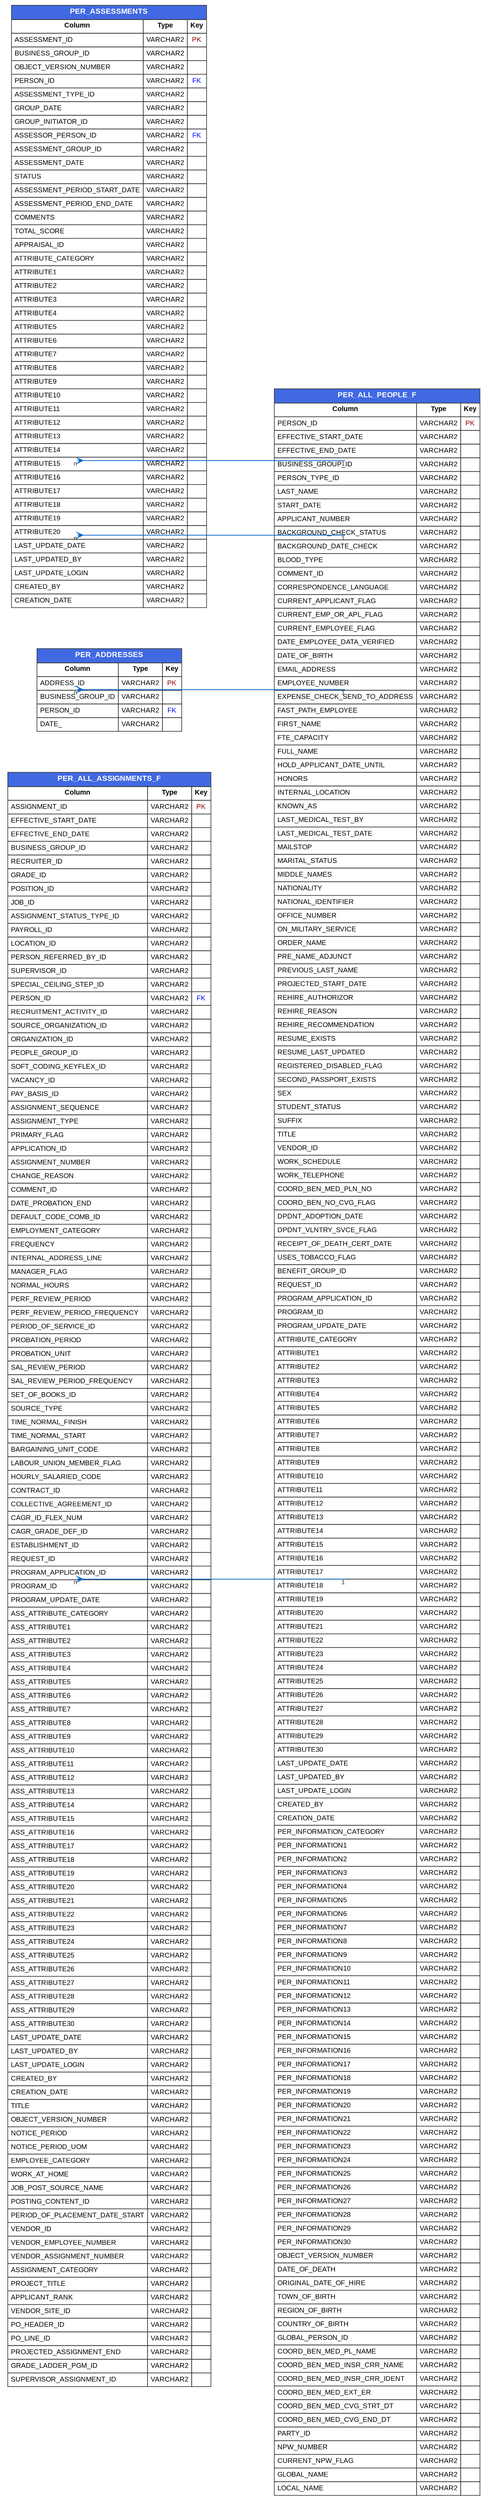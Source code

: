 digraph "Oracle HR Entity Relationship Diagram" {
  graph [rankdir=LR, splines=ortho, nodesep=0.8, ranksep=1.2, fontname="Arial", fontsize=12, bgcolor="#FFFFFF"];
  node [shape=plaintext, fontname="Arial", fontsize=11];
  edge [fontname="Arial", fontsize=10, dir="both", arrowsize=0.9];

  "PER_ASSESSMENTS" [label=<
    <table border="0" cellborder="1" cellspacing="0" cellpadding="4">
      <tr><td colspan="3" bgcolor="#4169E1" align="center"><font color="white" point-size="12"><b>PER_ASSESSMENTS</b></font></td></tr>
      <tr bgcolor="#D3D3D3"><td align="center"><b>Column</b></td><td align="center"><b>Type</b></td><td align="center"><b>Key</b></td></tr>
      <tr bgcolor="#FFE6E6"><td port="ASSESSMENT_ID" align="left">ASSESSMENT_ID</td><td align="left">VARCHAR2</td><td align="center"><font color="darkred">PK</font></td></tr>
      <tr><td port="BUSINESS_GROUP_ID" align="left">BUSINESS_GROUP_ID</td><td align="left">VARCHAR2</td><td align="center"></td></tr>
      <tr><td port="OBJECT_VERSION_NUMBER" align="left">OBJECT_VERSION_NUMBER</td><td align="left">VARCHAR2</td><td align="center"></td></tr>
      <tr bgcolor="#E6F0FF"><td port="PERSON_ID" align="left">PERSON_ID</td><td align="left">VARCHAR2</td><td align="center"><font color="blue">FK</font></td></tr>
      <tr><td port="ASSESSMENT_TYPE_ID" align="left">ASSESSMENT_TYPE_ID</td><td align="left">VARCHAR2</td><td align="center"></td></tr>
      <tr><td port="GROUP_DATE" align="left">GROUP_DATE</td><td align="left">VARCHAR2</td><td align="center"></td></tr>
      <tr><td port="GROUP_INITIATOR_ID" align="left">GROUP_INITIATOR_ID</td><td align="left">VARCHAR2</td><td align="center"></td></tr>
      <tr bgcolor="#E6F0FF"><td port="ASSESSOR_PERSON_ID" align="left">ASSESSOR_PERSON_ID</td><td align="left">VARCHAR2</td><td align="center"><font color="blue">FK</font></td></tr>
      <tr><td port="ASSESSMENT_GROUP_ID" align="left">ASSESSMENT_GROUP_ID</td><td align="left">VARCHAR2</td><td align="center"></td></tr>
      <tr><td port="ASSESSMENT_DATE" align="left">ASSESSMENT_DATE</td><td align="left">VARCHAR2</td><td align="center"></td></tr>
      <tr><td port="STATUS" align="left">STATUS</td><td align="left">VARCHAR2</td><td align="center"></td></tr>
      <tr><td port="ASSESSMENT_PERIOD_START_DATE" align="left">ASSESSMENT_PERIOD_START_DATE</td><td align="left">VARCHAR2</td><td align="center"></td></tr>
      <tr><td port="ASSESSMENT_PERIOD_END_DATE" align="left">ASSESSMENT_PERIOD_END_DATE</td><td align="left">VARCHAR2</td><td align="center"></td></tr>
      <tr><td port="COMMENTS" align="left">COMMENTS</td><td align="left">VARCHAR2</td><td align="center"></td></tr>
      <tr><td port="TOTAL_SCORE" align="left">TOTAL_SCORE</td><td align="left">VARCHAR2</td><td align="center"></td></tr>
      <tr><td port="APPRAISAL_ID" align="left">APPRAISAL_ID</td><td align="left">VARCHAR2</td><td align="center"></td></tr>
      <tr><td port="ATTRIBUTE_CATEGORY" align="left">ATTRIBUTE_CATEGORY</td><td align="left">VARCHAR2</td><td align="center"></td></tr>
      <tr><td port="ATTRIBUTE1" align="left">ATTRIBUTE1</td><td align="left">VARCHAR2</td><td align="center"></td></tr>
      <tr><td port="ATTRIBUTE2" align="left">ATTRIBUTE2</td><td align="left">VARCHAR2</td><td align="center"></td></tr>
      <tr><td port="ATTRIBUTE3" align="left">ATTRIBUTE3</td><td align="left">VARCHAR2</td><td align="center"></td></tr>
      <tr><td port="ATTRIBUTE4" align="left">ATTRIBUTE4</td><td align="left">VARCHAR2</td><td align="center"></td></tr>
      <tr><td port="ATTRIBUTE5" align="left">ATTRIBUTE5</td><td align="left">VARCHAR2</td><td align="center"></td></tr>
      <tr><td port="ATTRIBUTE6" align="left">ATTRIBUTE6</td><td align="left">VARCHAR2</td><td align="center"></td></tr>
      <tr><td port="ATTRIBUTE7" align="left">ATTRIBUTE7</td><td align="left">VARCHAR2</td><td align="center"></td></tr>
      <tr><td port="ATTRIBUTE8" align="left">ATTRIBUTE8</td><td align="left">VARCHAR2</td><td align="center"></td></tr>
      <tr><td port="ATTRIBUTE9" align="left">ATTRIBUTE9</td><td align="left">VARCHAR2</td><td align="center"></td></tr>
      <tr><td port="ATTRIBUTE10" align="left">ATTRIBUTE10</td><td align="left">VARCHAR2</td><td align="center"></td></tr>
      <tr><td port="ATTRIBUTE11" align="left">ATTRIBUTE11</td><td align="left">VARCHAR2</td><td align="center"></td></tr>
      <tr><td port="ATTRIBUTE12" align="left">ATTRIBUTE12</td><td align="left">VARCHAR2</td><td align="center"></td></tr>
      <tr><td port="ATTRIBUTE13" align="left">ATTRIBUTE13</td><td align="left">VARCHAR2</td><td align="center"></td></tr>
      <tr><td port="ATTRIBUTE14" align="left">ATTRIBUTE14</td><td align="left">VARCHAR2</td><td align="center"></td></tr>
      <tr><td port="ATTRIBUTE15" align="left">ATTRIBUTE15</td><td align="left">VARCHAR2</td><td align="center"></td></tr>
      <tr><td port="ATTRIBUTE16" align="left">ATTRIBUTE16</td><td align="left">VARCHAR2</td><td align="center"></td></tr>
      <tr><td port="ATTRIBUTE17" align="left">ATTRIBUTE17</td><td align="left">VARCHAR2</td><td align="center"></td></tr>
      <tr><td port="ATTRIBUTE18" align="left">ATTRIBUTE18</td><td align="left">VARCHAR2</td><td align="center"></td></tr>
      <tr><td port="ATTRIBUTE19" align="left">ATTRIBUTE19</td><td align="left">VARCHAR2</td><td align="center"></td></tr>
      <tr><td port="ATTRIBUTE20" align="left">ATTRIBUTE20</td><td align="left">VARCHAR2</td><td align="center"></td></tr>
      <tr><td port="LAST_UPDATE_DATE" align="left">LAST_UPDATE_DATE</td><td align="left">VARCHAR2</td><td align="center"></td></tr>
      <tr><td port="LAST_UPDATED_BY" align="left">LAST_UPDATED_BY</td><td align="left">VARCHAR2</td><td align="center"></td></tr>
      <tr><td port="LAST_UPDATE_LOGIN" align="left">LAST_UPDATE_LOGIN</td><td align="left">VARCHAR2</td><td align="center"></td></tr>
      <tr><td port="CREATED_BY" align="left">CREATED_BY</td><td align="left">VARCHAR2</td><td align="center"></td></tr>
      <tr><td port="CREATION_DATE" align="left">CREATION_DATE</td><td align="left">VARCHAR2</td><td align="center"></td></tr>
    </table>
  >, style="filled,rounded", fillcolor="#FFFFFF", color="#333333"];

  "PER_ADDRESSES" [label=<
    <table border="0" cellborder="1" cellspacing="0" cellpadding="4">
      <tr><td colspan="3" bgcolor="#4169E1" align="center"><font color="white" point-size="12"><b>PER_ADDRESSES</b></font></td></tr>
      <tr bgcolor="#D3D3D3"><td align="center"><b>Column</b></td><td align="center"><b>Type</b></td><td align="center"><b>Key</b></td></tr>
      <tr bgcolor="#FFE6E6"><td port="ADDRESS_ID" align="left">ADDRESS_ID</td><td align="left">VARCHAR2</td><td align="center"><font color="darkred">PK</font></td></tr>
      <tr><td port="BUSINESS_GROUP_ID" align="left">BUSINESS_GROUP_ID</td><td align="left">VARCHAR2</td><td align="center"></td></tr>
      <tr bgcolor="#E6F0FF"><td port="PERSON_ID" align="left">PERSON_ID</td><td align="left">VARCHAR2</td><td align="center"><font color="blue">FK</font></td></tr>
      <tr><td port="DATE_" align="left">DATE_</td><td align="left">VARCHAR2</td><td align="center"></td></tr>
    </table>
  >, style="filled,rounded", fillcolor="#FFFFFF", color="#333333"];

  "PER_ALL_ASSIGNMENTS_F" [label=<
    <table border="0" cellborder="1" cellspacing="0" cellpadding="4">
      <tr><td colspan="3" bgcolor="#4169E1" align="center"><font color="white" point-size="12"><b>PER_ALL_ASSIGNMENTS_F</b></font></td></tr>
      <tr bgcolor="#D3D3D3"><td align="center"><b>Column</b></td><td align="center"><b>Type</b></td><td align="center"><b>Key</b></td></tr>
      <tr bgcolor="#FFE6E6"><td port="ASSIGNMENT_ID" align="left">ASSIGNMENT_ID</td><td align="left">VARCHAR2</td><td align="center"><font color="darkred">PK</font></td></tr>
      <tr><td port="EFFECTIVE_START_DATE" align="left">EFFECTIVE_START_DATE</td><td align="left">VARCHAR2</td><td align="center"></td></tr>
      <tr><td port="EFFECTIVE_END_DATE" align="left">EFFECTIVE_END_DATE</td><td align="left">VARCHAR2</td><td align="center"></td></tr>
      <tr><td port="BUSINESS_GROUP_ID" align="left">BUSINESS_GROUP_ID</td><td align="left">VARCHAR2</td><td align="center"></td></tr>
      <tr><td port="RECRUITER_ID" align="left">RECRUITER_ID</td><td align="left">VARCHAR2</td><td align="center"></td></tr>
      <tr><td port="GRADE_ID" align="left">GRADE_ID</td><td align="left">VARCHAR2</td><td align="center"></td></tr>
      <tr><td port="POSITION_ID" align="left">POSITION_ID</td><td align="left">VARCHAR2</td><td align="center"></td></tr>
      <tr><td port="JOB_ID" align="left">JOB_ID</td><td align="left">VARCHAR2</td><td align="center"></td></tr>
      <tr><td port="ASSIGNMENT_STATUS_TYPE_ID" align="left">ASSIGNMENT_STATUS_TYPE_ID</td><td align="left">VARCHAR2</td><td align="center"></td></tr>
      <tr><td port="PAYROLL_ID" align="left">PAYROLL_ID</td><td align="left">VARCHAR2</td><td align="center"></td></tr>
      <tr><td port="LOCATION_ID" align="left">LOCATION_ID</td><td align="left">VARCHAR2</td><td align="center"></td></tr>
      <tr><td port="PERSON_REFERRED_BY_ID" align="left">PERSON_REFERRED_BY_ID</td><td align="left">VARCHAR2</td><td align="center"></td></tr>
      <tr><td port="SUPERVISOR_ID" align="left">SUPERVISOR_ID</td><td align="left">VARCHAR2</td><td align="center"></td></tr>
      <tr><td port="SPECIAL_CEILING_STEP_ID" align="left">SPECIAL_CEILING_STEP_ID</td><td align="left">VARCHAR2</td><td align="center"></td></tr>
      <tr bgcolor="#E6F0FF"><td port="PERSON_ID" align="left">PERSON_ID</td><td align="left">VARCHAR2</td><td align="center"><font color="blue">FK</font></td></tr>
      <tr><td port="RECRUITMENT_ACTIVITY_ID" align="left">RECRUITMENT_ACTIVITY_ID</td><td align="left">VARCHAR2</td><td align="center"></td></tr>
      <tr><td port="SOURCE_ORGANIZATION_ID" align="left">SOURCE_ORGANIZATION_ID</td><td align="left">VARCHAR2</td><td align="center"></td></tr>
      <tr><td port="ORGANIZATION_ID" align="left">ORGANIZATION_ID</td><td align="left">VARCHAR2</td><td align="center"></td></tr>
      <tr><td port="PEOPLE_GROUP_ID" align="left">PEOPLE_GROUP_ID</td><td align="left">VARCHAR2</td><td align="center"></td></tr>
      <tr><td port="SOFT_CODING_KEYFLEX_ID" align="left">SOFT_CODING_KEYFLEX_ID</td><td align="left">VARCHAR2</td><td align="center"></td></tr>
      <tr><td port="VACANCY_ID" align="left">VACANCY_ID</td><td align="left">VARCHAR2</td><td align="center"></td></tr>
      <tr><td port="PAY_BASIS_ID" align="left">PAY_BASIS_ID</td><td align="left">VARCHAR2</td><td align="center"></td></tr>
      <tr><td port="ASSIGNMENT_SEQUENCE" align="left">ASSIGNMENT_SEQUENCE</td><td align="left">VARCHAR2</td><td align="center"></td></tr>
      <tr><td port="ASSIGNMENT_TYPE" align="left">ASSIGNMENT_TYPE</td><td align="left">VARCHAR2</td><td align="center"></td></tr>
      <tr><td port="PRIMARY_FLAG" align="left">PRIMARY_FLAG</td><td align="left">VARCHAR2</td><td align="center"></td></tr>
      <tr><td port="APPLICATION_ID" align="left">APPLICATION_ID</td><td align="left">VARCHAR2</td><td align="center"></td></tr>
      <tr><td port="ASSIGNMENT_NUMBER" align="left">ASSIGNMENT_NUMBER</td><td align="left">VARCHAR2</td><td align="center"></td></tr>
      <tr><td port="CHANGE_REASON" align="left">CHANGE_REASON</td><td align="left">VARCHAR2</td><td align="center"></td></tr>
      <tr><td port="COMMENT_ID" align="left">COMMENT_ID</td><td align="left">VARCHAR2</td><td align="center"></td></tr>
      <tr><td port="DATE_PROBATION_END" align="left">DATE_PROBATION_END</td><td align="left">VARCHAR2</td><td align="center"></td></tr>
      <tr><td port="DEFAULT_CODE_COMB_ID" align="left">DEFAULT_CODE_COMB_ID</td><td align="left">VARCHAR2</td><td align="center"></td></tr>
      <tr><td port="EMPLOYMENT_CATEGORY" align="left">EMPLOYMENT_CATEGORY</td><td align="left">VARCHAR2</td><td align="center"></td></tr>
      <tr><td port="FREQUENCY" align="left">FREQUENCY</td><td align="left">VARCHAR2</td><td align="center"></td></tr>
      <tr><td port="INTERNAL_ADDRESS_LINE" align="left">INTERNAL_ADDRESS_LINE</td><td align="left">VARCHAR2</td><td align="center"></td></tr>
      <tr><td port="MANAGER_FLAG" align="left">MANAGER_FLAG</td><td align="left">VARCHAR2</td><td align="center"></td></tr>
      <tr><td port="NORMAL_HOURS" align="left">NORMAL_HOURS</td><td align="left">VARCHAR2</td><td align="center"></td></tr>
      <tr><td port="PERF_REVIEW_PERIOD" align="left">PERF_REVIEW_PERIOD</td><td align="left">VARCHAR2</td><td align="center"></td></tr>
      <tr><td port="PERF_REVIEW_PERIOD_FREQUENCY" align="left">PERF_REVIEW_PERIOD_FREQUENCY</td><td align="left">VARCHAR2</td><td align="center"></td></tr>
      <tr><td port="PERIOD_OF_SERVICE_ID" align="left">PERIOD_OF_SERVICE_ID</td><td align="left">VARCHAR2</td><td align="center"></td></tr>
      <tr><td port="PROBATION_PERIOD" align="left">PROBATION_PERIOD</td><td align="left">VARCHAR2</td><td align="center"></td></tr>
      <tr><td port="PROBATION_UNIT" align="left">PROBATION_UNIT</td><td align="left">VARCHAR2</td><td align="center"></td></tr>
      <tr><td port="SAL_REVIEW_PERIOD" align="left">SAL_REVIEW_PERIOD</td><td align="left">VARCHAR2</td><td align="center"></td></tr>
      <tr><td port="SAL_REVIEW_PERIOD_FREQUENCY" align="left">SAL_REVIEW_PERIOD_FREQUENCY</td><td align="left">VARCHAR2</td><td align="center"></td></tr>
      <tr><td port="SET_OF_BOOKS_ID" align="left">SET_OF_BOOKS_ID</td><td align="left">VARCHAR2</td><td align="center"></td></tr>
      <tr><td port="SOURCE_TYPE" align="left">SOURCE_TYPE</td><td align="left">VARCHAR2</td><td align="center"></td></tr>
      <tr><td port="TIME_NORMAL_FINISH" align="left">TIME_NORMAL_FINISH</td><td align="left">VARCHAR2</td><td align="center"></td></tr>
      <tr><td port="TIME_NORMAL_START" align="left">TIME_NORMAL_START</td><td align="left">VARCHAR2</td><td align="center"></td></tr>
      <tr><td port="BARGAINING_UNIT_CODE" align="left">BARGAINING_UNIT_CODE</td><td align="left">VARCHAR2</td><td align="center"></td></tr>
      <tr><td port="LABOUR_UNION_MEMBER_FLAG" align="left">LABOUR_UNION_MEMBER_FLAG</td><td align="left">VARCHAR2</td><td align="center"></td></tr>
      <tr><td port="HOURLY_SALARIED_CODE" align="left">HOURLY_SALARIED_CODE</td><td align="left">VARCHAR2</td><td align="center"></td></tr>
      <tr><td port="CONTRACT_ID" align="left">CONTRACT_ID</td><td align="left">VARCHAR2</td><td align="center"></td></tr>
      <tr><td port="COLLECTIVE_AGREEMENT_ID" align="left">COLLECTIVE_AGREEMENT_ID</td><td align="left">VARCHAR2</td><td align="center"></td></tr>
      <tr><td port="CAGR_ID_FLEX_NUM" align="left">CAGR_ID_FLEX_NUM</td><td align="left">VARCHAR2</td><td align="center"></td></tr>
      <tr><td port="CAGR_GRADE_DEF_ID" align="left">CAGR_GRADE_DEF_ID</td><td align="left">VARCHAR2</td><td align="center"></td></tr>
      <tr><td port="ESTABLISHMENT_ID" align="left">ESTABLISHMENT_ID</td><td align="left">VARCHAR2</td><td align="center"></td></tr>
      <tr><td port="REQUEST_ID" align="left">REQUEST_ID</td><td align="left">VARCHAR2</td><td align="center"></td></tr>
      <tr><td port="PROGRAM_APPLICATION_ID" align="left">PROGRAM_APPLICATION_ID</td><td align="left">VARCHAR2</td><td align="center"></td></tr>
      <tr><td port="PROGRAM_ID" align="left">PROGRAM_ID</td><td align="left">VARCHAR2</td><td align="center"></td></tr>
      <tr><td port="PROGRAM_UPDATE_DATE" align="left">PROGRAM_UPDATE_DATE</td><td align="left">VARCHAR2</td><td align="center"></td></tr>
      <tr><td port="ASS_ATTRIBUTE_CATEGORY" align="left">ASS_ATTRIBUTE_CATEGORY</td><td align="left">VARCHAR2</td><td align="center"></td></tr>
      <tr><td port="ASS_ATTRIBUTE1" align="left">ASS_ATTRIBUTE1</td><td align="left">VARCHAR2</td><td align="center"></td></tr>
      <tr><td port="ASS_ATTRIBUTE2" align="left">ASS_ATTRIBUTE2</td><td align="left">VARCHAR2</td><td align="center"></td></tr>
      <tr><td port="ASS_ATTRIBUTE3" align="left">ASS_ATTRIBUTE3</td><td align="left">VARCHAR2</td><td align="center"></td></tr>
      <tr><td port="ASS_ATTRIBUTE4" align="left">ASS_ATTRIBUTE4</td><td align="left">VARCHAR2</td><td align="center"></td></tr>
      <tr><td port="ASS_ATTRIBUTE5" align="left">ASS_ATTRIBUTE5</td><td align="left">VARCHAR2</td><td align="center"></td></tr>
      <tr><td port="ASS_ATTRIBUTE6" align="left">ASS_ATTRIBUTE6</td><td align="left">VARCHAR2</td><td align="center"></td></tr>
      <tr><td port="ASS_ATTRIBUTE7" align="left">ASS_ATTRIBUTE7</td><td align="left">VARCHAR2</td><td align="center"></td></tr>
      <tr><td port="ASS_ATTRIBUTE8" align="left">ASS_ATTRIBUTE8</td><td align="left">VARCHAR2</td><td align="center"></td></tr>
      <tr><td port="ASS_ATTRIBUTE9" align="left">ASS_ATTRIBUTE9</td><td align="left">VARCHAR2</td><td align="center"></td></tr>
      <tr><td port="ASS_ATTRIBUTE10" align="left">ASS_ATTRIBUTE10</td><td align="left">VARCHAR2</td><td align="center"></td></tr>
      <tr><td port="ASS_ATTRIBUTE11" align="left">ASS_ATTRIBUTE11</td><td align="left">VARCHAR2</td><td align="center"></td></tr>
      <tr><td port="ASS_ATTRIBUTE12" align="left">ASS_ATTRIBUTE12</td><td align="left">VARCHAR2</td><td align="center"></td></tr>
      <tr><td port="ASS_ATTRIBUTE13" align="left">ASS_ATTRIBUTE13</td><td align="left">VARCHAR2</td><td align="center"></td></tr>
      <tr><td port="ASS_ATTRIBUTE14" align="left">ASS_ATTRIBUTE14</td><td align="left">VARCHAR2</td><td align="center"></td></tr>
      <tr><td port="ASS_ATTRIBUTE15" align="left">ASS_ATTRIBUTE15</td><td align="left">VARCHAR2</td><td align="center"></td></tr>
      <tr><td port="ASS_ATTRIBUTE16" align="left">ASS_ATTRIBUTE16</td><td align="left">VARCHAR2</td><td align="center"></td></tr>
      <tr><td port="ASS_ATTRIBUTE17" align="left">ASS_ATTRIBUTE17</td><td align="left">VARCHAR2</td><td align="center"></td></tr>
      <tr><td port="ASS_ATTRIBUTE18" align="left">ASS_ATTRIBUTE18</td><td align="left">VARCHAR2</td><td align="center"></td></tr>
      <tr><td port="ASS_ATTRIBUTE19" align="left">ASS_ATTRIBUTE19</td><td align="left">VARCHAR2</td><td align="center"></td></tr>
      <tr><td port="ASS_ATTRIBUTE20" align="left">ASS_ATTRIBUTE20</td><td align="left">VARCHAR2</td><td align="center"></td></tr>
      <tr><td port="ASS_ATTRIBUTE21" align="left">ASS_ATTRIBUTE21</td><td align="left">VARCHAR2</td><td align="center"></td></tr>
      <tr><td port="ASS_ATTRIBUTE22" align="left">ASS_ATTRIBUTE22</td><td align="left">VARCHAR2</td><td align="center"></td></tr>
      <tr><td port="ASS_ATTRIBUTE23" align="left">ASS_ATTRIBUTE23</td><td align="left">VARCHAR2</td><td align="center"></td></tr>
      <tr><td port="ASS_ATTRIBUTE24" align="left">ASS_ATTRIBUTE24</td><td align="left">VARCHAR2</td><td align="center"></td></tr>
      <tr><td port="ASS_ATTRIBUTE25" align="left">ASS_ATTRIBUTE25</td><td align="left">VARCHAR2</td><td align="center"></td></tr>
      <tr><td port="ASS_ATTRIBUTE26" align="left">ASS_ATTRIBUTE26</td><td align="left">VARCHAR2</td><td align="center"></td></tr>
      <tr><td port="ASS_ATTRIBUTE27" align="left">ASS_ATTRIBUTE27</td><td align="left">VARCHAR2</td><td align="center"></td></tr>
      <tr><td port="ASS_ATTRIBUTE28" align="left">ASS_ATTRIBUTE28</td><td align="left">VARCHAR2</td><td align="center"></td></tr>
      <tr><td port="ASS_ATTRIBUTE29" align="left">ASS_ATTRIBUTE29</td><td align="left">VARCHAR2</td><td align="center"></td></tr>
      <tr><td port="ASS_ATTRIBUTE30" align="left">ASS_ATTRIBUTE30</td><td align="left">VARCHAR2</td><td align="center"></td></tr>
      <tr><td port="LAST_UPDATE_DATE" align="left">LAST_UPDATE_DATE</td><td align="left">VARCHAR2</td><td align="center"></td></tr>
      <tr><td port="LAST_UPDATED_BY" align="left">LAST_UPDATED_BY</td><td align="left">VARCHAR2</td><td align="center"></td></tr>
      <tr><td port="LAST_UPDATE_LOGIN" align="left">LAST_UPDATE_LOGIN</td><td align="left">VARCHAR2</td><td align="center"></td></tr>
      <tr><td port="CREATED_BY" align="left">CREATED_BY</td><td align="left">VARCHAR2</td><td align="center"></td></tr>
      <tr><td port="CREATION_DATE" align="left">CREATION_DATE</td><td align="left">VARCHAR2</td><td align="center"></td></tr>
      <tr><td port="TITLE" align="left">TITLE</td><td align="left">VARCHAR2</td><td align="center"></td></tr>
      <tr><td port="OBJECT_VERSION_NUMBER" align="left">OBJECT_VERSION_NUMBER</td><td align="left">VARCHAR2</td><td align="center"></td></tr>
      <tr><td port="NOTICE_PERIOD" align="left">NOTICE_PERIOD</td><td align="left">VARCHAR2</td><td align="center"></td></tr>
      <tr><td port="NOTICE_PERIOD_UOM" align="left">NOTICE_PERIOD_UOM</td><td align="left">VARCHAR2</td><td align="center"></td></tr>
      <tr><td port="EMPLOYEE_CATEGORY" align="left">EMPLOYEE_CATEGORY</td><td align="left">VARCHAR2</td><td align="center"></td></tr>
      <tr><td port="WORK_AT_HOME" align="left">WORK_AT_HOME</td><td align="left">VARCHAR2</td><td align="center"></td></tr>
      <tr><td port="JOB_POST_SOURCE_NAME" align="left">JOB_POST_SOURCE_NAME</td><td align="left">VARCHAR2</td><td align="center"></td></tr>
      <tr><td port="POSTING_CONTENT_ID" align="left">POSTING_CONTENT_ID</td><td align="left">VARCHAR2</td><td align="center"></td></tr>
      <tr><td port="PERIOD_OF_PLACEMENT_DATE_START" align="left">PERIOD_OF_PLACEMENT_DATE_START</td><td align="left">VARCHAR2</td><td align="center"></td></tr>
      <tr><td port="VENDOR_ID" align="left">VENDOR_ID</td><td align="left">VARCHAR2</td><td align="center"></td></tr>
      <tr><td port="VENDOR_EMPLOYEE_NUMBER" align="left">VENDOR_EMPLOYEE_NUMBER</td><td align="left">VARCHAR2</td><td align="center"></td></tr>
      <tr><td port="VENDOR_ASSIGNMENT_NUMBER" align="left">VENDOR_ASSIGNMENT_NUMBER</td><td align="left">VARCHAR2</td><td align="center"></td></tr>
      <tr><td port="ASSIGNMENT_CATEGORY" align="left">ASSIGNMENT_CATEGORY</td><td align="left">VARCHAR2</td><td align="center"></td></tr>
      <tr><td port="PROJECT_TITLE" align="left">PROJECT_TITLE</td><td align="left">VARCHAR2</td><td align="center"></td></tr>
      <tr><td port="APPLICANT_RANK" align="left">APPLICANT_RANK</td><td align="left">VARCHAR2</td><td align="center"></td></tr>
      <tr><td port="VENDOR_SITE_ID" align="left">VENDOR_SITE_ID</td><td align="left">VARCHAR2</td><td align="center"></td></tr>
      <tr><td port="PO_HEADER_ID" align="left">PO_HEADER_ID</td><td align="left">VARCHAR2</td><td align="center"></td></tr>
      <tr><td port="PO_LINE_ID" align="left">PO_LINE_ID</td><td align="left">VARCHAR2</td><td align="center"></td></tr>
      <tr><td port="PROJECTED_ASSIGNMENT_END" align="left">PROJECTED_ASSIGNMENT_END</td><td align="left">VARCHAR2</td><td align="center"></td></tr>
      <tr><td port="GRADE_LADDER_PGM_ID" align="left">GRADE_LADDER_PGM_ID</td><td align="left">VARCHAR2</td><td align="center"></td></tr>
      <tr><td port="SUPERVISOR_ASSIGNMENT_ID" align="left">SUPERVISOR_ASSIGNMENT_ID</td><td align="left">VARCHAR2</td><td align="center"></td></tr>
    </table>
  >, style="filled,rounded", fillcolor="#FFFFFF", color="#333333"];

  "PER_ALL_PEOPLE_F" [label=<
    <table border="0" cellborder="1" cellspacing="0" cellpadding="4">
      <tr><td colspan="3" bgcolor="#4169E1" align="center"><font color="white" point-size="12"><b>PER_ALL_PEOPLE_F</b></font></td></tr>
      <tr bgcolor="#D3D3D3"><td align="center"><b>Column</b></td><td align="center"><b>Type</b></td><td align="center"><b>Key</b></td></tr>
      <tr bgcolor="#FFE6E6"><td port="PERSON_ID" align="left">PERSON_ID</td><td align="left">VARCHAR2</td><td align="center"><font color="darkred">PK</font></td></tr>
      <tr><td port="EFFECTIVE_START_DATE" align="left">EFFECTIVE_START_DATE</td><td align="left">VARCHAR2</td><td align="center"></td></tr>
      <tr><td port="EFFECTIVE_END_DATE" align="left">EFFECTIVE_END_DATE</td><td align="left">VARCHAR2</td><td align="center"></td></tr>
      <tr><td port="BUSINESS_GROUP_ID" align="left">BUSINESS_GROUP_ID</td><td align="left">VARCHAR2</td><td align="center"></td></tr>
      <tr><td port="PERSON_TYPE_ID" align="left">PERSON_TYPE_ID</td><td align="left">VARCHAR2</td><td align="center"></td></tr>
      <tr><td port="LAST_NAME" align="left">LAST_NAME</td><td align="left">VARCHAR2</td><td align="center"></td></tr>
      <tr><td port="START_DATE" align="left">START_DATE</td><td align="left">VARCHAR2</td><td align="center"></td></tr>
      <tr><td port="APPLICANT_NUMBER" align="left">APPLICANT_NUMBER</td><td align="left">VARCHAR2</td><td align="center"></td></tr>
      <tr><td port="BACKGROUND_CHECK_STATUS" align="left">BACKGROUND_CHECK_STATUS</td><td align="left">VARCHAR2</td><td align="center"></td></tr>
      <tr><td port="BACKGROUND_DATE_CHECK" align="left">BACKGROUND_DATE_CHECK</td><td align="left">VARCHAR2</td><td align="center"></td></tr>
      <tr><td port="BLOOD_TYPE" align="left">BLOOD_TYPE</td><td align="left">VARCHAR2</td><td align="center"></td></tr>
      <tr><td port="COMMENT_ID" align="left">COMMENT_ID</td><td align="left">VARCHAR2</td><td align="center"></td></tr>
      <tr><td port="CORRESPONDENCE_LANGUAGE" align="left">CORRESPONDENCE_LANGUAGE</td><td align="left">VARCHAR2</td><td align="center"></td></tr>
      <tr><td port="CURRENT_APPLICANT_FLAG" align="left">CURRENT_APPLICANT_FLAG</td><td align="left">VARCHAR2</td><td align="center"></td></tr>
      <tr><td port="CURRENT_EMP_OR_APL_FLAG" align="left">CURRENT_EMP_OR_APL_FLAG</td><td align="left">VARCHAR2</td><td align="center"></td></tr>
      <tr><td port="CURRENT_EMPLOYEE_FLAG" align="left">CURRENT_EMPLOYEE_FLAG</td><td align="left">VARCHAR2</td><td align="center"></td></tr>
      <tr><td port="DATE_EMPLOYEE_DATA_VERIFIED" align="left">DATE_EMPLOYEE_DATA_VERIFIED</td><td align="left">VARCHAR2</td><td align="center"></td></tr>
      <tr><td port="DATE_OF_BIRTH" align="left">DATE_OF_BIRTH</td><td align="left">VARCHAR2</td><td align="center"></td></tr>
      <tr><td port="EMAIL_ADDRESS" align="left">EMAIL_ADDRESS</td><td align="left">VARCHAR2</td><td align="center"></td></tr>
      <tr><td port="EMPLOYEE_NUMBER" align="left">EMPLOYEE_NUMBER</td><td align="left">VARCHAR2</td><td align="center"></td></tr>
      <tr><td port="EXPENSE_CHECK_SEND_TO_ADDRESS" align="left">EXPENSE_CHECK_SEND_TO_ADDRESS</td><td align="left">VARCHAR2</td><td align="center"></td></tr>
      <tr><td port="FAST_PATH_EMPLOYEE" align="left">FAST_PATH_EMPLOYEE</td><td align="left">VARCHAR2</td><td align="center"></td></tr>
      <tr><td port="FIRST_NAME" align="left">FIRST_NAME</td><td align="left">VARCHAR2</td><td align="center"></td></tr>
      <tr><td port="FTE_CAPACITY" align="left">FTE_CAPACITY</td><td align="left">VARCHAR2</td><td align="center"></td></tr>
      <tr><td port="FULL_NAME" align="left">FULL_NAME</td><td align="left">VARCHAR2</td><td align="center"></td></tr>
      <tr><td port="HOLD_APPLICANT_DATE_UNTIL" align="left">HOLD_APPLICANT_DATE_UNTIL</td><td align="left">VARCHAR2</td><td align="center"></td></tr>
      <tr><td port="HONORS" align="left">HONORS</td><td align="left">VARCHAR2</td><td align="center"></td></tr>
      <tr><td port="INTERNAL_LOCATION" align="left">INTERNAL_LOCATION</td><td align="left">VARCHAR2</td><td align="center"></td></tr>
      <tr><td port="KNOWN_AS" align="left">KNOWN_AS</td><td align="left">VARCHAR2</td><td align="center"></td></tr>
      <tr><td port="LAST_MEDICAL_TEST_BY" align="left">LAST_MEDICAL_TEST_BY</td><td align="left">VARCHAR2</td><td align="center"></td></tr>
      <tr><td port="LAST_MEDICAL_TEST_DATE" align="left">LAST_MEDICAL_TEST_DATE</td><td align="left">VARCHAR2</td><td align="center"></td></tr>
      <tr><td port="MAILSTOP" align="left">MAILSTOP</td><td align="left">VARCHAR2</td><td align="center"></td></tr>
      <tr><td port="MARITAL_STATUS" align="left">MARITAL_STATUS</td><td align="left">VARCHAR2</td><td align="center"></td></tr>
      <tr><td port="MIDDLE_NAMES" align="left">MIDDLE_NAMES</td><td align="left">VARCHAR2</td><td align="center"></td></tr>
      <tr><td port="NATIONALITY" align="left">NATIONALITY</td><td align="left">VARCHAR2</td><td align="center"></td></tr>
      <tr><td port="NATIONAL_IDENTIFIER" align="left">NATIONAL_IDENTIFIER</td><td align="left">VARCHAR2</td><td align="center"></td></tr>
      <tr><td port="OFFICE_NUMBER" align="left">OFFICE_NUMBER</td><td align="left">VARCHAR2</td><td align="center"></td></tr>
      <tr><td port="ON_MILITARY_SERVICE" align="left">ON_MILITARY_SERVICE</td><td align="left">VARCHAR2</td><td align="center"></td></tr>
      <tr><td port="ORDER_NAME" align="left">ORDER_NAME</td><td align="left">VARCHAR2</td><td align="center"></td></tr>
      <tr><td port="PRE_NAME_ADJUNCT" align="left">PRE_NAME_ADJUNCT</td><td align="left">VARCHAR2</td><td align="center"></td></tr>
      <tr><td port="PREVIOUS_LAST_NAME" align="left">PREVIOUS_LAST_NAME</td><td align="left">VARCHAR2</td><td align="center"></td></tr>
      <tr><td port="PROJECTED_START_DATE" align="left">PROJECTED_START_DATE</td><td align="left">VARCHAR2</td><td align="center"></td></tr>
      <tr><td port="REHIRE_AUTHORIZOR" align="left">REHIRE_AUTHORIZOR</td><td align="left">VARCHAR2</td><td align="center"></td></tr>
      <tr><td port="REHIRE_REASON" align="left">REHIRE_REASON</td><td align="left">VARCHAR2</td><td align="center"></td></tr>
      <tr><td port="REHIRE_RECOMMENDATION" align="left">REHIRE_RECOMMENDATION</td><td align="left">VARCHAR2</td><td align="center"></td></tr>
      <tr><td port="RESUME_EXISTS" align="left">RESUME_EXISTS</td><td align="left">VARCHAR2</td><td align="center"></td></tr>
      <tr><td port="RESUME_LAST_UPDATED" align="left">RESUME_LAST_UPDATED</td><td align="left">VARCHAR2</td><td align="center"></td></tr>
      <tr><td port="REGISTERED_DISABLED_FLAG" align="left">REGISTERED_DISABLED_FLAG</td><td align="left">VARCHAR2</td><td align="center"></td></tr>
      <tr><td port="SECOND_PASSPORT_EXISTS" align="left">SECOND_PASSPORT_EXISTS</td><td align="left">VARCHAR2</td><td align="center"></td></tr>
      <tr><td port="SEX" align="left">SEX</td><td align="left">VARCHAR2</td><td align="center"></td></tr>
      <tr><td port="STUDENT_STATUS" align="left">STUDENT_STATUS</td><td align="left">VARCHAR2</td><td align="center"></td></tr>
      <tr><td port="SUFFIX" align="left">SUFFIX</td><td align="left">VARCHAR2</td><td align="center"></td></tr>
      <tr><td port="TITLE" align="left">TITLE</td><td align="left">VARCHAR2</td><td align="center"></td></tr>
      <tr><td port="VENDOR_ID" align="left">VENDOR_ID</td><td align="left">VARCHAR2</td><td align="center"></td></tr>
      <tr><td port="WORK_SCHEDULE" align="left">WORK_SCHEDULE</td><td align="left">VARCHAR2</td><td align="center"></td></tr>
      <tr><td port="WORK_TELEPHONE" align="left">WORK_TELEPHONE</td><td align="left">VARCHAR2</td><td align="center"></td></tr>
      <tr><td port="COORD_BEN_MED_PLN_NO" align="left">COORD_BEN_MED_PLN_NO</td><td align="left">VARCHAR2</td><td align="center"></td></tr>
      <tr><td port="COORD_BEN_NO_CVG_FLAG" align="left">COORD_BEN_NO_CVG_FLAG</td><td align="left">VARCHAR2</td><td align="center"></td></tr>
      <tr><td port="DPDNT_ADOPTION_DATE" align="left">DPDNT_ADOPTION_DATE</td><td align="left">VARCHAR2</td><td align="center"></td></tr>
      <tr><td port="DPDNT_VLNTRY_SVCE_FLAG" align="left">DPDNT_VLNTRY_SVCE_FLAG</td><td align="left">VARCHAR2</td><td align="center"></td></tr>
      <tr><td port="RECEIPT_OF_DEATH_CERT_DATE" align="left">RECEIPT_OF_DEATH_CERT_DATE</td><td align="left">VARCHAR2</td><td align="center"></td></tr>
      <tr><td port="USES_TOBACCO_FLAG" align="left">USES_TOBACCO_FLAG</td><td align="left">VARCHAR2</td><td align="center"></td></tr>
      <tr><td port="BENEFIT_GROUP_ID" align="left">BENEFIT_GROUP_ID</td><td align="left">VARCHAR2</td><td align="center"></td></tr>
      <tr><td port="REQUEST_ID" align="left">REQUEST_ID</td><td align="left">VARCHAR2</td><td align="center"></td></tr>
      <tr><td port="PROGRAM_APPLICATION_ID" align="left">PROGRAM_APPLICATION_ID</td><td align="left">VARCHAR2</td><td align="center"></td></tr>
      <tr><td port="PROGRAM_ID" align="left">PROGRAM_ID</td><td align="left">VARCHAR2</td><td align="center"></td></tr>
      <tr><td port="PROGRAM_UPDATE_DATE" align="left">PROGRAM_UPDATE_DATE</td><td align="left">VARCHAR2</td><td align="center"></td></tr>
      <tr><td port="ATTRIBUTE_CATEGORY" align="left">ATTRIBUTE_CATEGORY</td><td align="left">VARCHAR2</td><td align="center"></td></tr>
      <tr><td port="ATTRIBUTE1" align="left">ATTRIBUTE1</td><td align="left">VARCHAR2</td><td align="center"></td></tr>
      <tr><td port="ATTRIBUTE2" align="left">ATTRIBUTE2</td><td align="left">VARCHAR2</td><td align="center"></td></tr>
      <tr><td port="ATTRIBUTE3" align="left">ATTRIBUTE3</td><td align="left">VARCHAR2</td><td align="center"></td></tr>
      <tr><td port="ATTRIBUTE4" align="left">ATTRIBUTE4</td><td align="left">VARCHAR2</td><td align="center"></td></tr>
      <tr><td port="ATTRIBUTE5" align="left">ATTRIBUTE5</td><td align="left">VARCHAR2</td><td align="center"></td></tr>
      <tr><td port="ATTRIBUTE6" align="left">ATTRIBUTE6</td><td align="left">VARCHAR2</td><td align="center"></td></tr>
      <tr><td port="ATTRIBUTE7" align="left">ATTRIBUTE7</td><td align="left">VARCHAR2</td><td align="center"></td></tr>
      <tr><td port="ATTRIBUTE8" align="left">ATTRIBUTE8</td><td align="left">VARCHAR2</td><td align="center"></td></tr>
      <tr><td port="ATTRIBUTE9" align="left">ATTRIBUTE9</td><td align="left">VARCHAR2</td><td align="center"></td></tr>
      <tr><td port="ATTRIBUTE10" align="left">ATTRIBUTE10</td><td align="left">VARCHAR2</td><td align="center"></td></tr>
      <tr><td port="ATTRIBUTE11" align="left">ATTRIBUTE11</td><td align="left">VARCHAR2</td><td align="center"></td></tr>
      <tr><td port="ATTRIBUTE12" align="left">ATTRIBUTE12</td><td align="left">VARCHAR2</td><td align="center"></td></tr>
      <tr><td port="ATTRIBUTE13" align="left">ATTRIBUTE13</td><td align="left">VARCHAR2</td><td align="center"></td></tr>
      <tr><td port="ATTRIBUTE14" align="left">ATTRIBUTE14</td><td align="left">VARCHAR2</td><td align="center"></td></tr>
      <tr><td port="ATTRIBUTE15" align="left">ATTRIBUTE15</td><td align="left">VARCHAR2</td><td align="center"></td></tr>
      <tr><td port="ATTRIBUTE16" align="left">ATTRIBUTE16</td><td align="left">VARCHAR2</td><td align="center"></td></tr>
      <tr><td port="ATTRIBUTE17" align="left">ATTRIBUTE17</td><td align="left">VARCHAR2</td><td align="center"></td></tr>
      <tr><td port="ATTRIBUTE18" align="left">ATTRIBUTE18</td><td align="left">VARCHAR2</td><td align="center"></td></tr>
      <tr><td port="ATTRIBUTE19" align="left">ATTRIBUTE19</td><td align="left">VARCHAR2</td><td align="center"></td></tr>
      <tr><td port="ATTRIBUTE20" align="left">ATTRIBUTE20</td><td align="left">VARCHAR2</td><td align="center"></td></tr>
      <tr><td port="ATTRIBUTE21" align="left">ATTRIBUTE21</td><td align="left">VARCHAR2</td><td align="center"></td></tr>
      <tr><td port="ATTRIBUTE22" align="left">ATTRIBUTE22</td><td align="left">VARCHAR2</td><td align="center"></td></tr>
      <tr><td port="ATTRIBUTE23" align="left">ATTRIBUTE23</td><td align="left">VARCHAR2</td><td align="center"></td></tr>
      <tr><td port="ATTRIBUTE24" align="left">ATTRIBUTE24</td><td align="left">VARCHAR2</td><td align="center"></td></tr>
      <tr><td port="ATTRIBUTE25" align="left">ATTRIBUTE25</td><td align="left">VARCHAR2</td><td align="center"></td></tr>
      <tr><td port="ATTRIBUTE26" align="left">ATTRIBUTE26</td><td align="left">VARCHAR2</td><td align="center"></td></tr>
      <tr><td port="ATTRIBUTE27" align="left">ATTRIBUTE27</td><td align="left">VARCHAR2</td><td align="center"></td></tr>
      <tr><td port="ATTRIBUTE28" align="left">ATTRIBUTE28</td><td align="left">VARCHAR2</td><td align="center"></td></tr>
      <tr><td port="ATTRIBUTE29" align="left">ATTRIBUTE29</td><td align="left">VARCHAR2</td><td align="center"></td></tr>
      <tr><td port="ATTRIBUTE30" align="left">ATTRIBUTE30</td><td align="left">VARCHAR2</td><td align="center"></td></tr>
      <tr><td port="LAST_UPDATE_DATE" align="left">LAST_UPDATE_DATE</td><td align="left">VARCHAR2</td><td align="center"></td></tr>
      <tr><td port="LAST_UPDATED_BY" align="left">LAST_UPDATED_BY</td><td align="left">VARCHAR2</td><td align="center"></td></tr>
      <tr><td port="LAST_UPDATE_LOGIN" align="left">LAST_UPDATE_LOGIN</td><td align="left">VARCHAR2</td><td align="center"></td></tr>
      <tr><td port="CREATED_BY" align="left">CREATED_BY</td><td align="left">VARCHAR2</td><td align="center"></td></tr>
      <tr><td port="CREATION_DATE" align="left">CREATION_DATE</td><td align="left">VARCHAR2</td><td align="center"></td></tr>
      <tr><td port="PER_INFORMATION_CATEGORY" align="left">PER_INFORMATION_CATEGORY</td><td align="left">VARCHAR2</td><td align="center"></td></tr>
      <tr><td port="PER_INFORMATION1" align="left">PER_INFORMATION1</td><td align="left">VARCHAR2</td><td align="center"></td></tr>
      <tr><td port="PER_INFORMATION2" align="left">PER_INFORMATION2</td><td align="left">VARCHAR2</td><td align="center"></td></tr>
      <tr><td port="PER_INFORMATION3" align="left">PER_INFORMATION3</td><td align="left">VARCHAR2</td><td align="center"></td></tr>
      <tr><td port="PER_INFORMATION4" align="left">PER_INFORMATION4</td><td align="left">VARCHAR2</td><td align="center"></td></tr>
      <tr><td port="PER_INFORMATION5" align="left">PER_INFORMATION5</td><td align="left">VARCHAR2</td><td align="center"></td></tr>
      <tr><td port="PER_INFORMATION6" align="left">PER_INFORMATION6</td><td align="left">VARCHAR2</td><td align="center"></td></tr>
      <tr><td port="PER_INFORMATION7" align="left">PER_INFORMATION7</td><td align="left">VARCHAR2</td><td align="center"></td></tr>
      <tr><td port="PER_INFORMATION8" align="left">PER_INFORMATION8</td><td align="left">VARCHAR2</td><td align="center"></td></tr>
      <tr><td port="PER_INFORMATION9" align="left">PER_INFORMATION9</td><td align="left">VARCHAR2</td><td align="center"></td></tr>
      <tr><td port="PER_INFORMATION10" align="left">PER_INFORMATION10</td><td align="left">VARCHAR2</td><td align="center"></td></tr>
      <tr><td port="PER_INFORMATION11" align="left">PER_INFORMATION11</td><td align="left">VARCHAR2</td><td align="center"></td></tr>
      <tr><td port="PER_INFORMATION12" align="left">PER_INFORMATION12</td><td align="left">VARCHAR2</td><td align="center"></td></tr>
      <tr><td port="PER_INFORMATION13" align="left">PER_INFORMATION13</td><td align="left">VARCHAR2</td><td align="center"></td></tr>
      <tr><td port="PER_INFORMATION14" align="left">PER_INFORMATION14</td><td align="left">VARCHAR2</td><td align="center"></td></tr>
      <tr><td port="PER_INFORMATION15" align="left">PER_INFORMATION15</td><td align="left">VARCHAR2</td><td align="center"></td></tr>
      <tr><td port="PER_INFORMATION16" align="left">PER_INFORMATION16</td><td align="left">VARCHAR2</td><td align="center"></td></tr>
      <tr><td port="PER_INFORMATION17" align="left">PER_INFORMATION17</td><td align="left">VARCHAR2</td><td align="center"></td></tr>
      <tr><td port="PER_INFORMATION18" align="left">PER_INFORMATION18</td><td align="left">VARCHAR2</td><td align="center"></td></tr>
      <tr><td port="PER_INFORMATION19" align="left">PER_INFORMATION19</td><td align="left">VARCHAR2</td><td align="center"></td></tr>
      <tr><td port="PER_INFORMATION20" align="left">PER_INFORMATION20</td><td align="left">VARCHAR2</td><td align="center"></td></tr>
      <tr><td port="PER_INFORMATION21" align="left">PER_INFORMATION21</td><td align="left">VARCHAR2</td><td align="center"></td></tr>
      <tr><td port="PER_INFORMATION22" align="left">PER_INFORMATION22</td><td align="left">VARCHAR2</td><td align="center"></td></tr>
      <tr><td port="PER_INFORMATION23" align="left">PER_INFORMATION23</td><td align="left">VARCHAR2</td><td align="center"></td></tr>
      <tr><td port="PER_INFORMATION24" align="left">PER_INFORMATION24</td><td align="left">VARCHAR2</td><td align="center"></td></tr>
      <tr><td port="PER_INFORMATION25" align="left">PER_INFORMATION25</td><td align="left">VARCHAR2</td><td align="center"></td></tr>
      <tr><td port="PER_INFORMATION26" align="left">PER_INFORMATION26</td><td align="left">VARCHAR2</td><td align="center"></td></tr>
      <tr><td port="PER_INFORMATION27" align="left">PER_INFORMATION27</td><td align="left">VARCHAR2</td><td align="center"></td></tr>
      <tr><td port="PER_INFORMATION28" align="left">PER_INFORMATION28</td><td align="left">VARCHAR2</td><td align="center"></td></tr>
      <tr><td port="PER_INFORMATION29" align="left">PER_INFORMATION29</td><td align="left">VARCHAR2</td><td align="center"></td></tr>
      <tr><td port="PER_INFORMATION30" align="left">PER_INFORMATION30</td><td align="left">VARCHAR2</td><td align="center"></td></tr>
      <tr><td port="OBJECT_VERSION_NUMBER" align="left">OBJECT_VERSION_NUMBER</td><td align="left">VARCHAR2</td><td align="center"></td></tr>
      <tr><td port="DATE_OF_DEATH" align="left">DATE_OF_DEATH</td><td align="left">VARCHAR2</td><td align="center"></td></tr>
      <tr><td port="ORIGINAL_DATE_OF_HIRE" align="left">ORIGINAL_DATE_OF_HIRE</td><td align="left">VARCHAR2</td><td align="center"></td></tr>
      <tr><td port="TOWN_OF_BIRTH" align="left">TOWN_OF_BIRTH</td><td align="left">VARCHAR2</td><td align="center"></td></tr>
      <tr><td port="REGION_OF_BIRTH" align="left">REGION_OF_BIRTH</td><td align="left">VARCHAR2</td><td align="center"></td></tr>
      <tr><td port="COUNTRY_OF_BIRTH" align="left">COUNTRY_OF_BIRTH</td><td align="left">VARCHAR2</td><td align="center"></td></tr>
      <tr><td port="GLOBAL_PERSON_ID" align="left">GLOBAL_PERSON_ID</td><td align="left">VARCHAR2</td><td align="center"></td></tr>
      <tr><td port="COORD_BEN_MED_PL_NAME" align="left">COORD_BEN_MED_PL_NAME</td><td align="left">VARCHAR2</td><td align="center"></td></tr>
      <tr><td port="COORD_BEN_MED_INSR_CRR_NAME" align="left">COORD_BEN_MED_INSR_CRR_NAME</td><td align="left">VARCHAR2</td><td align="center"></td></tr>
      <tr><td port="COORD_BEN_MED_INSR_CRR_IDENT" align="left">COORD_BEN_MED_INSR_CRR_IDENT</td><td align="left">VARCHAR2</td><td align="center"></td></tr>
      <tr><td port="COORD_BEN_MED_EXT_ER" align="left">COORD_BEN_MED_EXT_ER</td><td align="left">VARCHAR2</td><td align="center"></td></tr>
      <tr><td port="COORD_BEN_MED_CVG_STRT_DT" align="left">COORD_BEN_MED_CVG_STRT_DT</td><td align="left">VARCHAR2</td><td align="center"></td></tr>
      <tr><td port="COORD_BEN_MED_CVG_END_DT" align="left">COORD_BEN_MED_CVG_END_DT</td><td align="left">VARCHAR2</td><td align="center"></td></tr>
      <tr><td port="PARTY_ID" align="left">PARTY_ID</td><td align="left">VARCHAR2</td><td align="center"></td></tr>
      <tr><td port="NPW_NUMBER" align="left">NPW_NUMBER</td><td align="left">VARCHAR2</td><td align="center"></td></tr>
      <tr><td port="CURRENT_NPW_FLAG" align="left">CURRENT_NPW_FLAG</td><td align="left">VARCHAR2</td><td align="center"></td></tr>
      <tr><td port="GLOBAL_NAME" align="left">GLOBAL_NAME</td><td align="left">VARCHAR2</td><td align="center"></td></tr>
      <tr><td port="LOCAL_NAME" align="left">LOCAL_NAME</td><td align="left">VARCHAR2</td><td align="center"></td></tr>
    </table>
  >, style="filled,rounded", fillcolor="#FFFFFF", color="#333333"];

  "PER_ASSESSMENTS":"PERSON_ID" -> "PER_ALL_PEOPLE_F":"PERSON_ID" [arrowhead=none, arrowtail=crow, headlabel="1", taillabel="n", color="#0066CC", penwidth=1.2, fontcolor="#333333"];
  "PER_ADDRESSES":"PERSON_ID" -> "PER_ALL_PEOPLE_F":"PERSON_ID" [arrowhead=none, arrowtail=crow, headlabel="1", taillabel="n", color="#0066CC", penwidth=1.2, fontcolor="#333333"];
  "PER_ALL_ASSIGNMENTS_F":"PERSON_ID" -> "PER_ALL_PEOPLE_F":"PERSON_ID" [arrowhead=none, arrowtail=crow, headlabel="1", taillabel="n", color="#0066CC", penwidth=1.2, fontcolor="#333333"];
  "PER_ASSESSMENTS":"ASSESSOR_PERSON_ID" -> "PER_ALL_PEOPLE_F":"PERSON_ID" [arrowhead=none, arrowtail=crow, headlabel="1", taillabel="n", color="#0066CC", penwidth=1.2, fontcolor="#333333"];
}